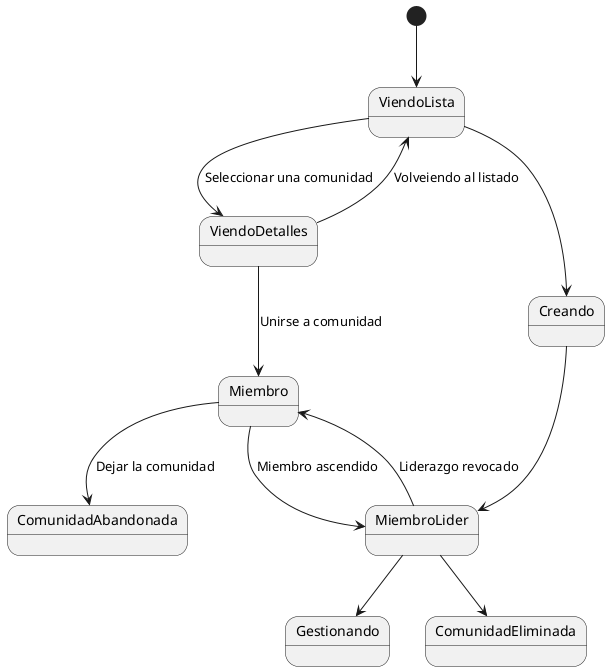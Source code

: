 @startuml
[*] --> ViendoLista

ViendoLista --> ViendoDetalles : Seleccionar una comunidad
ViendoDetalles --> ViendoLista : Volveiendo al listado

ViendoDetalles --> Miembro : Unirse a comunidad
Miembro --> ComunidadAbandonada : Dejar la comunidad

' Nuevos estados y transiciones
ViendoLista --> Creando
Creando --> MiembroLider

MiembroLider --> Gestionando 
MiembroLider --> ComunidadEliminada

' Transiciones entre Miembro y MiembroLider
Miembro --> MiembroLider : Miembro ascendido
MiembroLider --> Miembro : Liderazgo revocado
@enduml